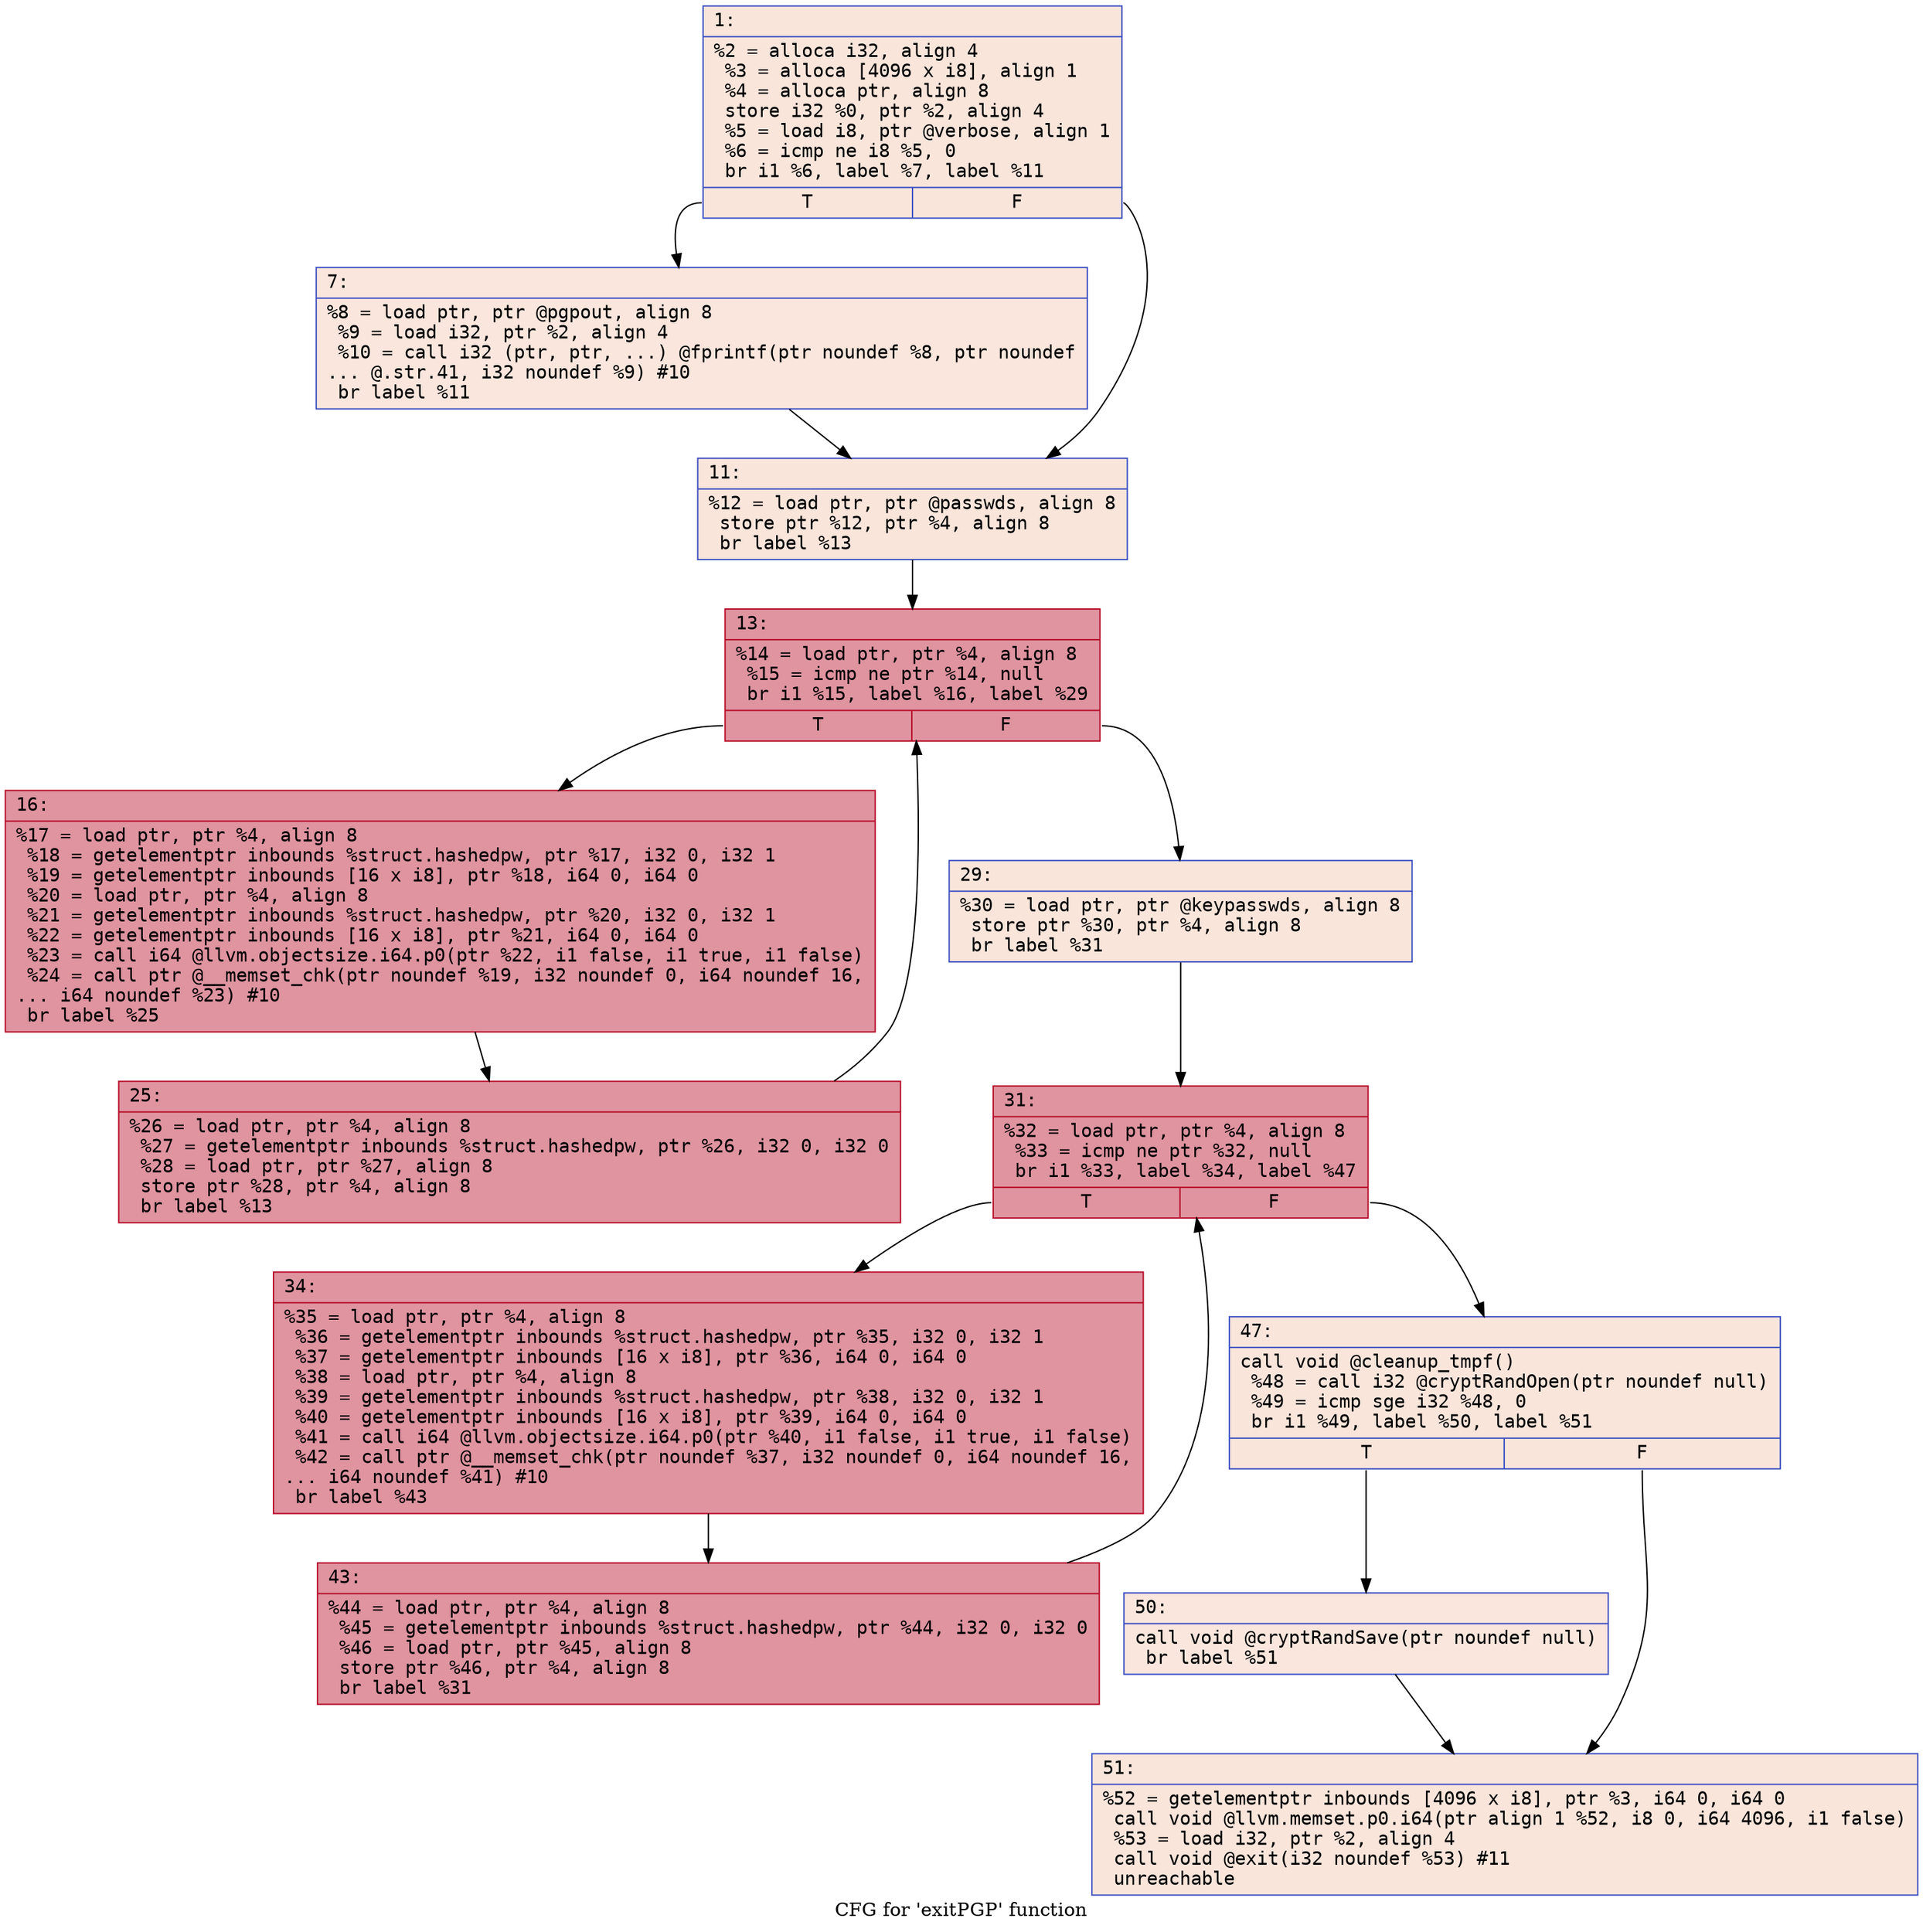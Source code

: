 digraph "CFG for 'exitPGP' function" {
	label="CFG for 'exitPGP' function";

	Node0x6000007b7480 [shape=record,color="#3d50c3ff", style=filled, fillcolor="#f4c5ad70" fontname="Courier",label="{1:\l|  %2 = alloca i32, align 4\l  %3 = alloca [4096 x i8], align 1\l  %4 = alloca ptr, align 8\l  store i32 %0, ptr %2, align 4\l  %5 = load i8, ptr @verbose, align 1\l  %6 = icmp ne i8 %5, 0\l  br i1 %6, label %7, label %11\l|{<s0>T|<s1>F}}"];
	Node0x6000007b7480:s0 -> Node0x6000007b74d0[tooltip="1 -> 7\nProbability 50.00%" ];
	Node0x6000007b7480:s1 -> Node0x6000007b7520[tooltip="1 -> 11\nProbability 50.00%" ];
	Node0x6000007b74d0 [shape=record,color="#3d50c3ff", style=filled, fillcolor="#f3c7b170" fontname="Courier",label="{7:\l|  %8 = load ptr, ptr @pgpout, align 8\l  %9 = load i32, ptr %2, align 4\l  %10 = call i32 (ptr, ptr, ...) @fprintf(ptr noundef %8, ptr noundef\l... @.str.41, i32 noundef %9) #10\l  br label %11\l}"];
	Node0x6000007b74d0 -> Node0x6000007b7520[tooltip="7 -> 11\nProbability 100.00%" ];
	Node0x6000007b7520 [shape=record,color="#3d50c3ff", style=filled, fillcolor="#f4c5ad70" fontname="Courier",label="{11:\l|  %12 = load ptr, ptr @passwds, align 8\l  store ptr %12, ptr %4, align 8\l  br label %13\l}"];
	Node0x6000007b7520 -> Node0x6000007b7570[tooltip="11 -> 13\nProbability 100.00%" ];
	Node0x6000007b7570 [shape=record,color="#b70d28ff", style=filled, fillcolor="#b70d2870" fontname="Courier",label="{13:\l|  %14 = load ptr, ptr %4, align 8\l  %15 = icmp ne ptr %14, null\l  br i1 %15, label %16, label %29\l|{<s0>T|<s1>F}}"];
	Node0x6000007b7570:s0 -> Node0x6000007b75c0[tooltip="13 -> 16\nProbability 100.00%" ];
	Node0x6000007b7570:s1 -> Node0x6000007b7660[tooltip="13 -> 29\nProbability 0.00%" ];
	Node0x6000007b75c0 [shape=record,color="#b70d28ff", style=filled, fillcolor="#b70d2870" fontname="Courier",label="{16:\l|  %17 = load ptr, ptr %4, align 8\l  %18 = getelementptr inbounds %struct.hashedpw, ptr %17, i32 0, i32 1\l  %19 = getelementptr inbounds [16 x i8], ptr %18, i64 0, i64 0\l  %20 = load ptr, ptr %4, align 8\l  %21 = getelementptr inbounds %struct.hashedpw, ptr %20, i32 0, i32 1\l  %22 = getelementptr inbounds [16 x i8], ptr %21, i64 0, i64 0\l  %23 = call i64 @llvm.objectsize.i64.p0(ptr %22, i1 false, i1 true, i1 false)\l  %24 = call ptr @__memset_chk(ptr noundef %19, i32 noundef 0, i64 noundef 16,\l... i64 noundef %23) #10\l  br label %25\l}"];
	Node0x6000007b75c0 -> Node0x6000007b7610[tooltip="16 -> 25\nProbability 100.00%" ];
	Node0x6000007b7610 [shape=record,color="#b70d28ff", style=filled, fillcolor="#b70d2870" fontname="Courier",label="{25:\l|  %26 = load ptr, ptr %4, align 8\l  %27 = getelementptr inbounds %struct.hashedpw, ptr %26, i32 0, i32 0\l  %28 = load ptr, ptr %27, align 8\l  store ptr %28, ptr %4, align 8\l  br label %13\l}"];
	Node0x6000007b7610 -> Node0x6000007b7570[tooltip="25 -> 13\nProbability 100.00%" ];
	Node0x6000007b7660 [shape=record,color="#3d50c3ff", style=filled, fillcolor="#f4c5ad70" fontname="Courier",label="{29:\l|  %30 = load ptr, ptr @keypasswds, align 8\l  store ptr %30, ptr %4, align 8\l  br label %31\l}"];
	Node0x6000007b7660 -> Node0x6000007b76b0[tooltip="29 -> 31\nProbability 100.00%" ];
	Node0x6000007b76b0 [shape=record,color="#b70d28ff", style=filled, fillcolor="#b70d2870" fontname="Courier",label="{31:\l|  %32 = load ptr, ptr %4, align 8\l  %33 = icmp ne ptr %32, null\l  br i1 %33, label %34, label %47\l|{<s0>T|<s1>F}}"];
	Node0x6000007b76b0:s0 -> Node0x6000007b7700[tooltip="31 -> 34\nProbability 100.00%" ];
	Node0x6000007b76b0:s1 -> Node0x6000007b77a0[tooltip="31 -> 47\nProbability 0.00%" ];
	Node0x6000007b7700 [shape=record,color="#b70d28ff", style=filled, fillcolor="#b70d2870" fontname="Courier",label="{34:\l|  %35 = load ptr, ptr %4, align 8\l  %36 = getelementptr inbounds %struct.hashedpw, ptr %35, i32 0, i32 1\l  %37 = getelementptr inbounds [16 x i8], ptr %36, i64 0, i64 0\l  %38 = load ptr, ptr %4, align 8\l  %39 = getelementptr inbounds %struct.hashedpw, ptr %38, i32 0, i32 1\l  %40 = getelementptr inbounds [16 x i8], ptr %39, i64 0, i64 0\l  %41 = call i64 @llvm.objectsize.i64.p0(ptr %40, i1 false, i1 true, i1 false)\l  %42 = call ptr @__memset_chk(ptr noundef %37, i32 noundef 0, i64 noundef 16,\l... i64 noundef %41) #10\l  br label %43\l}"];
	Node0x6000007b7700 -> Node0x6000007b7750[tooltip="34 -> 43\nProbability 100.00%" ];
	Node0x6000007b7750 [shape=record,color="#b70d28ff", style=filled, fillcolor="#b70d2870" fontname="Courier",label="{43:\l|  %44 = load ptr, ptr %4, align 8\l  %45 = getelementptr inbounds %struct.hashedpw, ptr %44, i32 0, i32 0\l  %46 = load ptr, ptr %45, align 8\l  store ptr %46, ptr %4, align 8\l  br label %31\l}"];
	Node0x6000007b7750 -> Node0x6000007b76b0[tooltip="43 -> 31\nProbability 100.00%" ];
	Node0x6000007b77a0 [shape=record,color="#3d50c3ff", style=filled, fillcolor="#f4c5ad70" fontname="Courier",label="{47:\l|  call void @cleanup_tmpf()\l  %48 = call i32 @cryptRandOpen(ptr noundef null)\l  %49 = icmp sge i32 %48, 0\l  br i1 %49, label %50, label %51\l|{<s0>T|<s1>F}}"];
	Node0x6000007b77a0:s0 -> Node0x6000007b77f0[tooltip="47 -> 50\nProbability 50.00%" ];
	Node0x6000007b77a0:s1 -> Node0x6000007b7840[tooltip="47 -> 51\nProbability 50.00%" ];
	Node0x6000007b77f0 [shape=record,color="#3d50c3ff", style=filled, fillcolor="#f3c7b170" fontname="Courier",label="{50:\l|  call void @cryptRandSave(ptr noundef null)\l  br label %51\l}"];
	Node0x6000007b77f0 -> Node0x6000007b7840[tooltip="50 -> 51\nProbability 100.00%" ];
	Node0x6000007b7840 [shape=record,color="#3d50c3ff", style=filled, fillcolor="#f4c5ad70" fontname="Courier",label="{51:\l|  %52 = getelementptr inbounds [4096 x i8], ptr %3, i64 0, i64 0\l  call void @llvm.memset.p0.i64(ptr align 1 %52, i8 0, i64 4096, i1 false)\l  %53 = load i32, ptr %2, align 4\l  call void @exit(i32 noundef %53) #11\l  unreachable\l}"];
}
